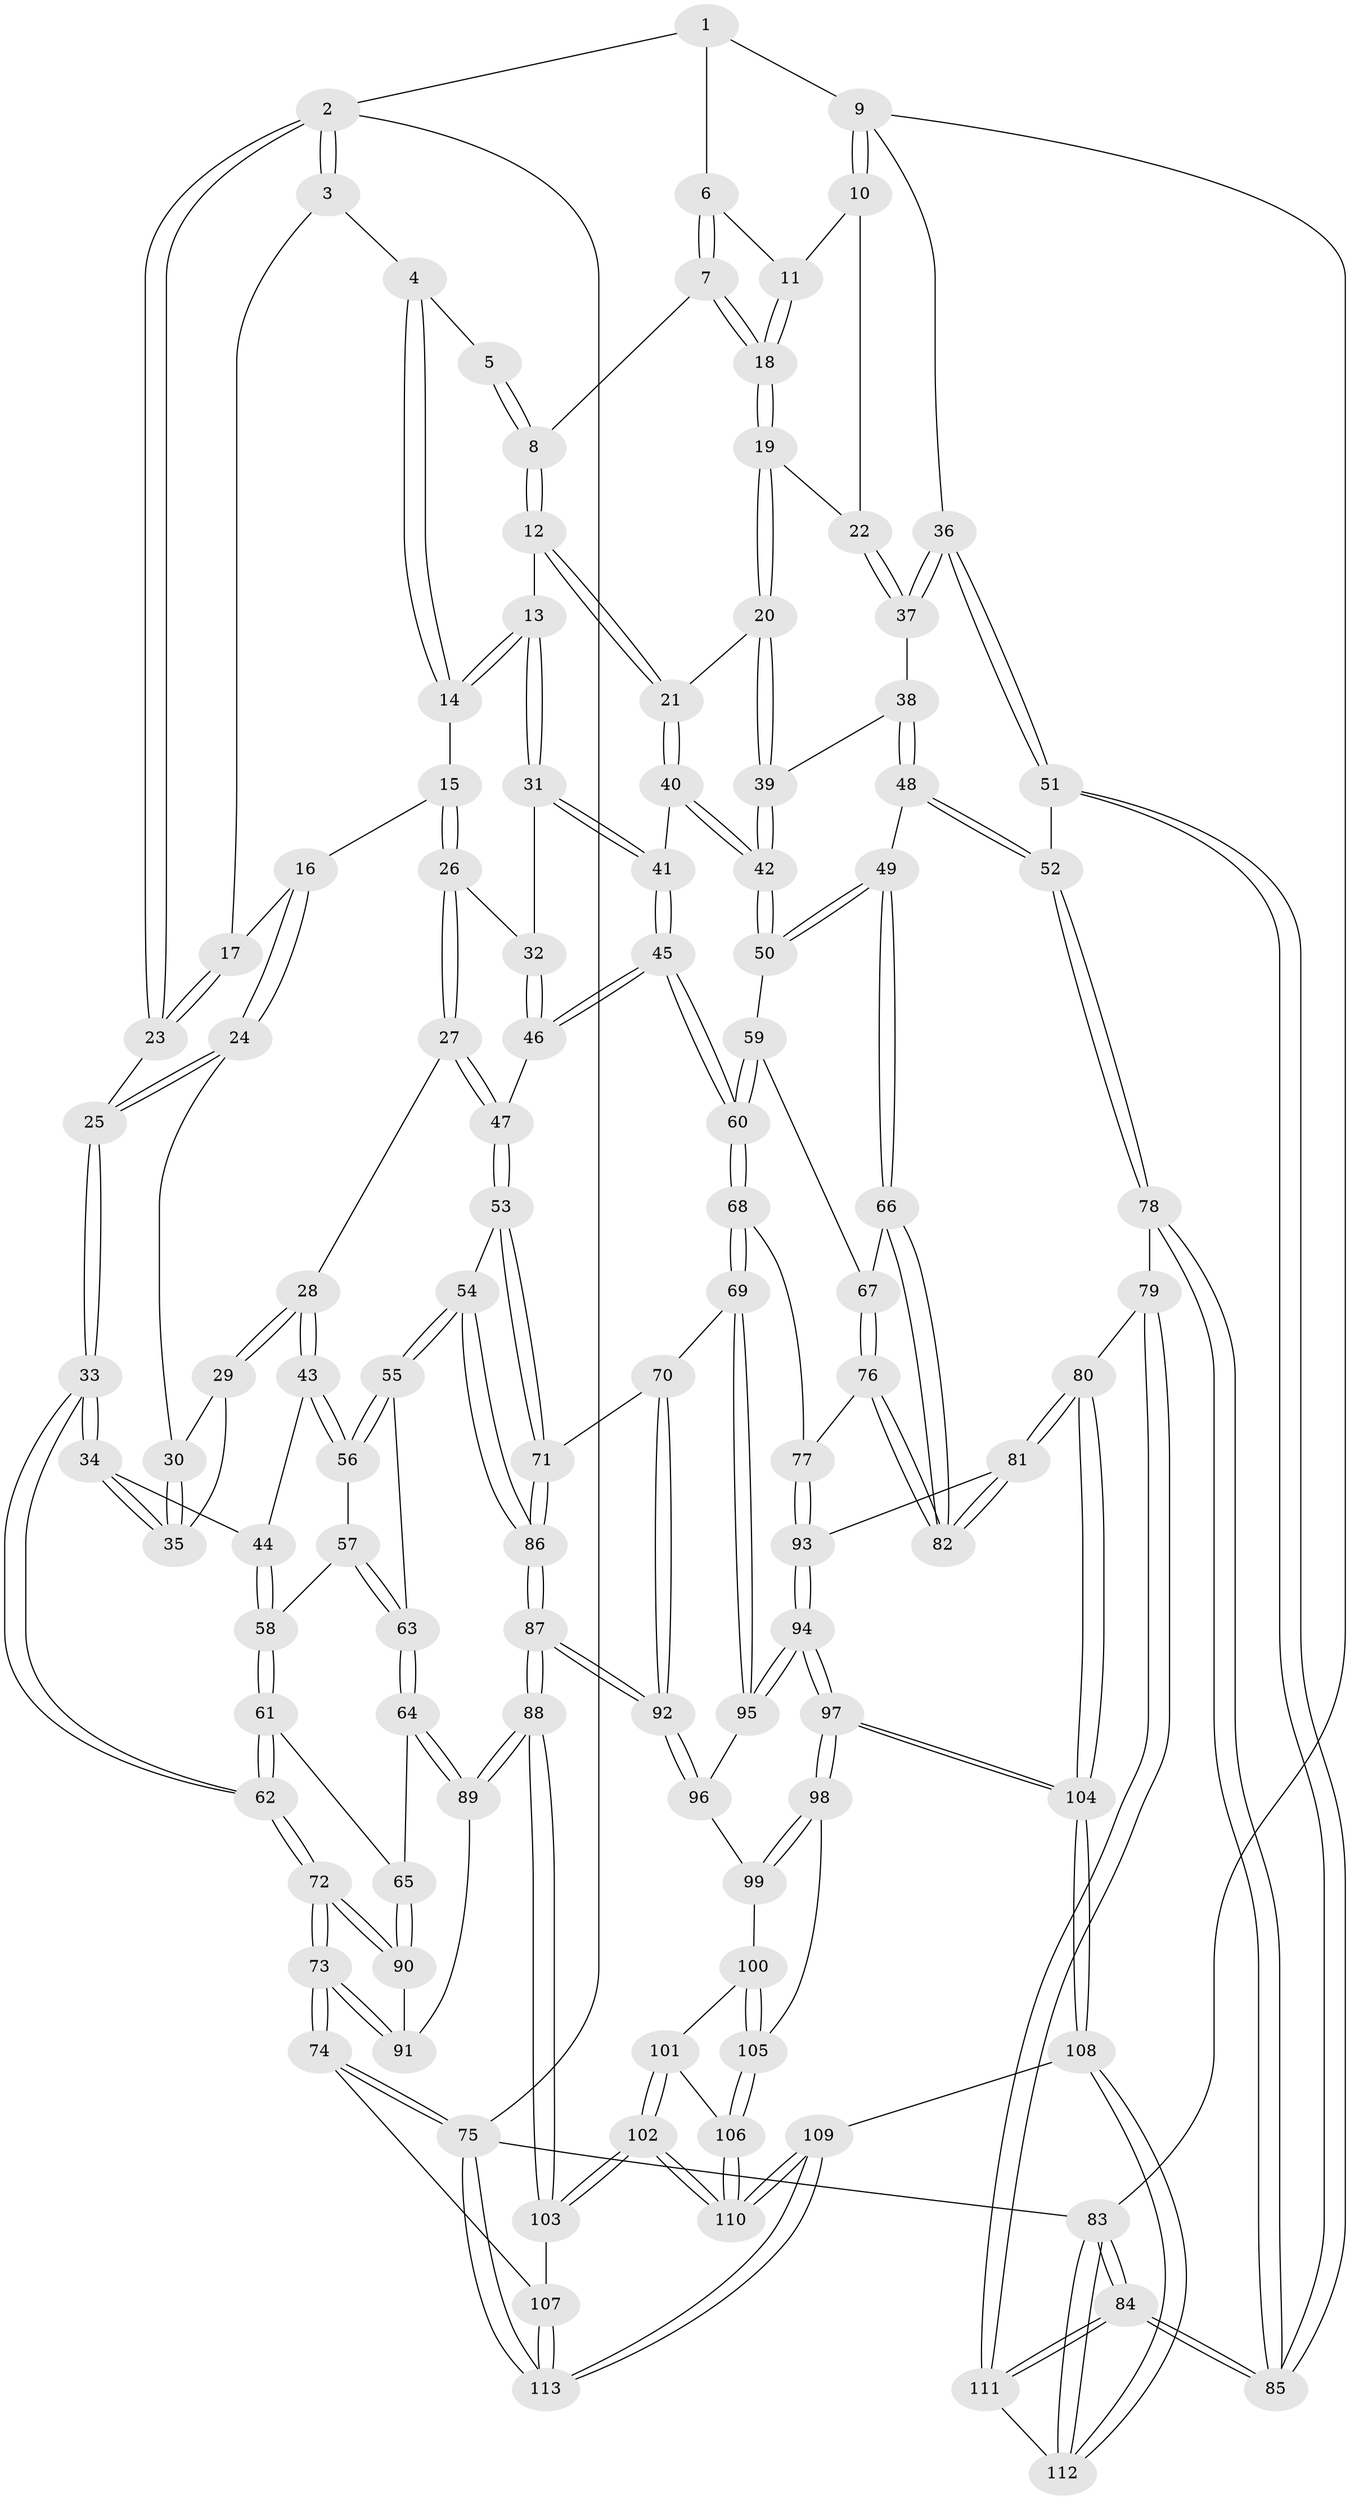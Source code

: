 // coarse degree distribution, {3: 0.775, 5: 0.025, 2: 0.0875, 4: 0.1, 6: 0.0125}
// Generated by graph-tools (version 1.1) at 2025/54/03/04/25 22:54:32]
// undirected, 113 vertices, 279 edges
graph export_dot {
  node [color=gray90,style=filled];
  1 [pos="+0.9132869580006613+0"];
  2 [pos="+0+0"];
  3 [pos="+0+0"];
  4 [pos="+0.35052250589285217+0"];
  5 [pos="+0.5536585686557667+0"];
  6 [pos="+0.8731567567875491+0"];
  7 [pos="+0.6727966317155841+0.13266360910468802"];
  8 [pos="+0.6451638133928893+0.1306233193403936"];
  9 [pos="+1+0.25211979618502844"];
  10 [pos="+0.9637807085928605+0.167368793259043"];
  11 [pos="+0.8728366705578887+0.08247719643997628"];
  12 [pos="+0.5605448751239402+0.24147182759859942"];
  13 [pos="+0.47326903378769075+0.2472079112910426"];
  14 [pos="+0.3341383006384775+0"];
  15 [pos="+0.19067496174595688+0.14413162682628688"];
  16 [pos="+0.15419503365604925+0.15127593974283282"];
  17 [pos="+0.15290670979221915+0.1505485295340574"];
  18 [pos="+0.7815717228614045+0.16859192353578564"];
  19 [pos="+0.7974381762290184+0.2529795052315105"];
  20 [pos="+0.7628017807434957+0.298002963935894"];
  21 [pos="+0.6310401014221777+0.3099946420297624"];
  22 [pos="+0.8645657460310533+0.26779220455618186"];
  23 [pos="+0+0"];
  24 [pos="+0.10431322412133522+0.2107871714065628"];
  25 [pos="+0+0.24500750073003297"];
  26 [pos="+0.2744580816379952+0.32931836896989125"];
  27 [pos="+0.20778916253888896+0.39663783647436945"];
  28 [pos="+0.17017418224265463+0.4021440171973735"];
  29 [pos="+0.10557577682929083+0.295155682698454"];
  30 [pos="+0.10308809884739596+0.21814050287551265"];
  31 [pos="+0.4287626541743561+0.30567789380217625"];
  32 [pos="+0.298113788131568+0.3286080974805883"];
  33 [pos="+0+0.3741505278310213"];
  34 [pos="+0+0.3810493397748219"];
  35 [pos="+0+0.33518336839166424"];
  36 [pos="+1+0.3970794563026701"];
  37 [pos="+0.950463623896395+0.36893492016826496"];
  38 [pos="+0.8214472705607267+0.42737476183076595"];
  39 [pos="+0.8013310674551143+0.41519869633909756"];
  40 [pos="+0.637489113369444+0.39898828267104863"];
  41 [pos="+0.459217195925621+0.43016837897612226"];
  42 [pos="+0.6587900964706958+0.45259807889492254"];
  43 [pos="+0.16798767268481027+0.4035384881965813"];
  44 [pos="+0.005664892601845261+0.4128076416841691"];
  45 [pos="+0.4583645554729582+0.49287901164981124"];
  46 [pos="+0.36002745229579114+0.4946435360904892"];
  47 [pos="+0.2778515751330664+0.5216941564376987"];
  48 [pos="+0.8350568700169824+0.5453740579376817"];
  49 [pos="+0.8100150260078598+0.546716172731654"];
  50 [pos="+0.6569366363499719+0.4593870568478096"];
  51 [pos="+1+0.5524631622850008"];
  52 [pos="+0.9005470301320959+0.6162658804875962"];
  53 [pos="+0.2651550051642184+0.5897787753333263"];
  54 [pos="+0.20758039397610853+0.6068764478909351"];
  55 [pos="+0.16460849585387555+0.6008916864362951"];
  56 [pos="+0.15710226687709963+0.43627030374101466"];
  57 [pos="+0.08644391435437462+0.5295258151557334"];
  58 [pos="+0.0658352225901691+0.5301338332020317"];
  59 [pos="+0.6402271482728011+0.4924103220365628"];
  60 [pos="+0.4870873298876731+0.5433839587300592"];
  61 [pos="+0.007230554751752689+0.5878535218303685"];
  62 [pos="+0+0.6276490159126832"];
  63 [pos="+0.15793594864026017+0.6024495374986288"];
  64 [pos="+0.12281914064400679+0.630501939447905"];
  65 [pos="+0.10563336341093414+0.6352232400657497"];
  66 [pos="+0.691130645888141+0.5824397590069614"];
  67 [pos="+0.672114250178902+0.5576611973549377"];
  68 [pos="+0.480737709736485+0.5982542465684761"];
  69 [pos="+0.35438678194647794+0.6454285367191692"];
  70 [pos="+0.3357348961460084+0.6420227237194989"];
  71 [pos="+0.3081445627943052+0.628279657190383"];
  72 [pos="+0+0.7117292071560063"];
  73 [pos="+0+0.8300333723246026"];
  74 [pos="+0+0.84017809616954"];
  75 [pos="+0+1"];
  76 [pos="+0.5604569085111062+0.631155597382021"];
  77 [pos="+0.48869530292271157+0.6100854520850195"];
  78 [pos="+0.8037989037967194+0.781670368558941"];
  79 [pos="+0.7865211860504199+0.7951932473900406"];
  80 [pos="+0.7596967556981492+0.7845054389593763"];
  81 [pos="+0.7061290765358353+0.735971686163891"];
  82 [pos="+0.6870823863299966+0.6972030596823207"];
  83 [pos="+1+1"];
  84 [pos="+1+1"];
  85 [pos="+1+0.8471781524059034"];
  86 [pos="+0.19923776412778413+0.7889415571444198"];
  87 [pos="+0.19560481747621442+0.8023289070976595"];
  88 [pos="+0.1834147820335474+0.8143026440219353"];
  89 [pos="+0.17952318202800302+0.8114739316928301"];
  90 [pos="+0.06395481141417927+0.7012654499216222"];
  91 [pos="+0.1254223920778222+0.7878380029000274"];
  92 [pos="+0.28053169915379816+0.7773512586229264"];
  93 [pos="+0.5010455496884905+0.7561174026784762"];
  94 [pos="+0.4747766446941049+0.8071104545729963"];
  95 [pos="+0.37918890282575385+0.7539504672696858"];
  96 [pos="+0.32154710751672133+0.7824135657903064"];
  97 [pos="+0.47643779162959415+0.8411469284183611"];
  98 [pos="+0.44147501660338323+0.8581574169879796"];
  99 [pos="+0.33437729260937865+0.8105892809273163"];
  100 [pos="+0.33215063727227245+0.8598968560836813"];
  101 [pos="+0.28352001710030655+0.8761480735090834"];
  102 [pos="+0.19708130791371467+0.8843301276144472"];
  103 [pos="+0.18523263335283616+0.8688389960927996"];
  104 [pos="+0.5272699297050973+0.8925764394245695"];
  105 [pos="+0.4058516758932078+0.882468572330507"];
  106 [pos="+0.37636887127144264+0.9336640563699403"];
  107 [pos="+0.10888908242162922+0.9015836503025305"];
  108 [pos="+0.5932141645187197+1"];
  109 [pos="+0.3005548850435999+1"];
  110 [pos="+0.2967488585835629+1"];
  111 [pos="+0.788036365438176+0.8074902389382135"];
  112 [pos="+0.6372159055328817+1"];
  113 [pos="+0+1"];
  1 -- 2;
  1 -- 6;
  1 -- 9;
  2 -- 3;
  2 -- 3;
  2 -- 23;
  2 -- 23;
  2 -- 75;
  3 -- 4;
  3 -- 17;
  4 -- 5;
  4 -- 14;
  4 -- 14;
  5 -- 8;
  5 -- 8;
  6 -- 7;
  6 -- 7;
  6 -- 11;
  7 -- 8;
  7 -- 18;
  7 -- 18;
  8 -- 12;
  8 -- 12;
  9 -- 10;
  9 -- 10;
  9 -- 36;
  9 -- 83;
  10 -- 11;
  10 -- 22;
  11 -- 18;
  11 -- 18;
  12 -- 13;
  12 -- 21;
  12 -- 21;
  13 -- 14;
  13 -- 14;
  13 -- 31;
  13 -- 31;
  14 -- 15;
  15 -- 16;
  15 -- 26;
  15 -- 26;
  16 -- 17;
  16 -- 24;
  16 -- 24;
  17 -- 23;
  17 -- 23;
  18 -- 19;
  18 -- 19;
  19 -- 20;
  19 -- 20;
  19 -- 22;
  20 -- 21;
  20 -- 39;
  20 -- 39;
  21 -- 40;
  21 -- 40;
  22 -- 37;
  22 -- 37;
  23 -- 25;
  24 -- 25;
  24 -- 25;
  24 -- 30;
  25 -- 33;
  25 -- 33;
  26 -- 27;
  26 -- 27;
  26 -- 32;
  27 -- 28;
  27 -- 47;
  27 -- 47;
  28 -- 29;
  28 -- 29;
  28 -- 43;
  28 -- 43;
  29 -- 30;
  29 -- 35;
  30 -- 35;
  30 -- 35;
  31 -- 32;
  31 -- 41;
  31 -- 41;
  32 -- 46;
  32 -- 46;
  33 -- 34;
  33 -- 34;
  33 -- 62;
  33 -- 62;
  34 -- 35;
  34 -- 35;
  34 -- 44;
  36 -- 37;
  36 -- 37;
  36 -- 51;
  36 -- 51;
  37 -- 38;
  38 -- 39;
  38 -- 48;
  38 -- 48;
  39 -- 42;
  39 -- 42;
  40 -- 41;
  40 -- 42;
  40 -- 42;
  41 -- 45;
  41 -- 45;
  42 -- 50;
  42 -- 50;
  43 -- 44;
  43 -- 56;
  43 -- 56;
  44 -- 58;
  44 -- 58;
  45 -- 46;
  45 -- 46;
  45 -- 60;
  45 -- 60;
  46 -- 47;
  47 -- 53;
  47 -- 53;
  48 -- 49;
  48 -- 52;
  48 -- 52;
  49 -- 50;
  49 -- 50;
  49 -- 66;
  49 -- 66;
  50 -- 59;
  51 -- 52;
  51 -- 85;
  51 -- 85;
  52 -- 78;
  52 -- 78;
  53 -- 54;
  53 -- 71;
  53 -- 71;
  54 -- 55;
  54 -- 55;
  54 -- 86;
  54 -- 86;
  55 -- 56;
  55 -- 56;
  55 -- 63;
  56 -- 57;
  57 -- 58;
  57 -- 63;
  57 -- 63;
  58 -- 61;
  58 -- 61;
  59 -- 60;
  59 -- 60;
  59 -- 67;
  60 -- 68;
  60 -- 68;
  61 -- 62;
  61 -- 62;
  61 -- 65;
  62 -- 72;
  62 -- 72;
  63 -- 64;
  63 -- 64;
  64 -- 65;
  64 -- 89;
  64 -- 89;
  65 -- 90;
  65 -- 90;
  66 -- 67;
  66 -- 82;
  66 -- 82;
  67 -- 76;
  67 -- 76;
  68 -- 69;
  68 -- 69;
  68 -- 77;
  69 -- 70;
  69 -- 95;
  69 -- 95;
  70 -- 71;
  70 -- 92;
  70 -- 92;
  71 -- 86;
  71 -- 86;
  72 -- 73;
  72 -- 73;
  72 -- 90;
  72 -- 90;
  73 -- 74;
  73 -- 74;
  73 -- 91;
  73 -- 91;
  74 -- 75;
  74 -- 75;
  74 -- 107;
  75 -- 113;
  75 -- 113;
  75 -- 83;
  76 -- 77;
  76 -- 82;
  76 -- 82;
  77 -- 93;
  77 -- 93;
  78 -- 79;
  78 -- 85;
  78 -- 85;
  79 -- 80;
  79 -- 111;
  79 -- 111;
  80 -- 81;
  80 -- 81;
  80 -- 104;
  80 -- 104;
  81 -- 82;
  81 -- 82;
  81 -- 93;
  83 -- 84;
  83 -- 84;
  83 -- 112;
  83 -- 112;
  84 -- 85;
  84 -- 85;
  84 -- 111;
  84 -- 111;
  86 -- 87;
  86 -- 87;
  87 -- 88;
  87 -- 88;
  87 -- 92;
  87 -- 92;
  88 -- 89;
  88 -- 89;
  88 -- 103;
  88 -- 103;
  89 -- 91;
  90 -- 91;
  92 -- 96;
  92 -- 96;
  93 -- 94;
  93 -- 94;
  94 -- 95;
  94 -- 95;
  94 -- 97;
  94 -- 97;
  95 -- 96;
  96 -- 99;
  97 -- 98;
  97 -- 98;
  97 -- 104;
  97 -- 104;
  98 -- 99;
  98 -- 99;
  98 -- 105;
  99 -- 100;
  100 -- 101;
  100 -- 105;
  100 -- 105;
  101 -- 102;
  101 -- 102;
  101 -- 106;
  102 -- 103;
  102 -- 103;
  102 -- 110;
  102 -- 110;
  103 -- 107;
  104 -- 108;
  104 -- 108;
  105 -- 106;
  105 -- 106;
  106 -- 110;
  106 -- 110;
  107 -- 113;
  107 -- 113;
  108 -- 109;
  108 -- 112;
  108 -- 112;
  109 -- 110;
  109 -- 110;
  109 -- 113;
  109 -- 113;
  111 -- 112;
}
